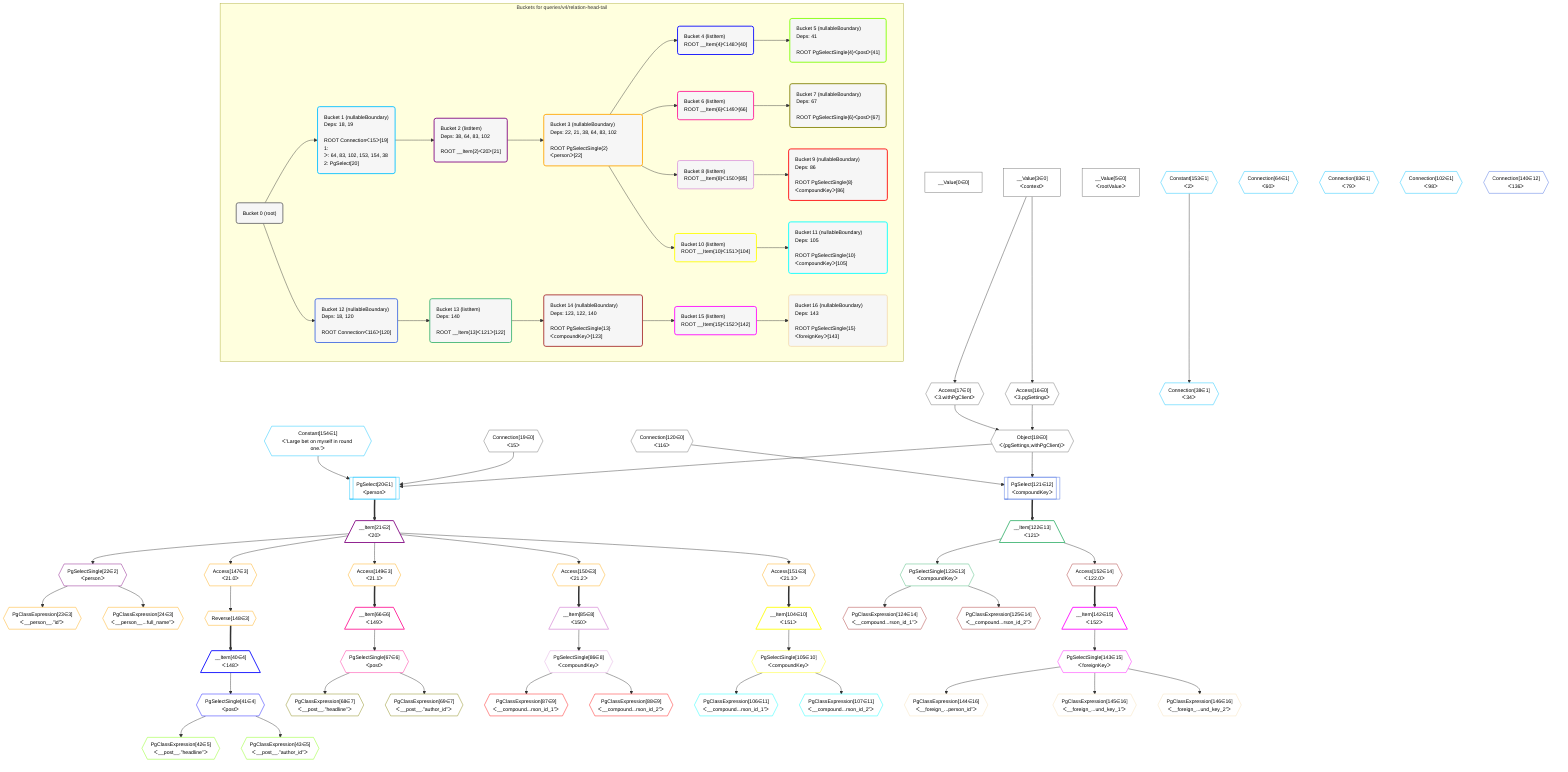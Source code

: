 %%{init: {'themeVariables': { 'fontSize': '12px'}}}%%
graph TD
    classDef path fill:#eee,stroke:#000,color:#000
    classDef plan fill:#fff,stroke-width:1px,color:#000
    classDef itemplan fill:#fff,stroke-width:2px,color:#000
    classDef unbatchedplan fill:#dff,stroke-width:1px,color:#000
    classDef sideeffectplan fill:#fcc,stroke-width:2px,color:#000
    classDef bucket fill:#f6f6f6,color:#000,stroke-width:2px,text-align:left


    %% define steps
    __Value0["__Value[0∈0]"]:::plan
    __Value3["__Value[3∈0]<br />ᐸcontextᐳ"]:::plan
    __Value5["__Value[5∈0]<br />ᐸrootValueᐳ"]:::plan
    Access16{{"Access[16∈0]<br />ᐸ3.pgSettingsᐳ"}}:::plan
    Access17{{"Access[17∈0]<br />ᐸ3.withPgClientᐳ"}}:::plan
    Object18{{"Object[18∈0]<br />ᐸ{pgSettings,withPgClient}ᐳ"}}:::plan
    Connection19{{"Connection[19∈0]<br />ᐸ15ᐳ"}}:::plan
    Constant154{{"Constant[154∈1]<br />ᐸ'Large bet on myself in round one.'ᐳ"}}:::plan
    PgSelect20[["PgSelect[20∈1]<br />ᐸpersonᐳ"]]:::plan
    __Item21[/"__Item[21∈2]<br />ᐸ20ᐳ"\]:::itemplan
    PgSelectSingle22{{"PgSelectSingle[22∈2]<br />ᐸpersonᐳ"}}:::plan
    PgClassExpression23{{"PgClassExpression[23∈3]<br />ᐸ__person__.”id”ᐳ"}}:::plan
    PgClassExpression24{{"PgClassExpression[24∈3]<br />ᐸ__person__...full_name”ᐳ"}}:::plan
    Constant153{{"Constant[153∈1]<br />ᐸ2ᐳ"}}:::plan
    Connection38{{"Connection[38∈1]<br />ᐸ34ᐳ"}}:::plan
    Access147{{"Access[147∈3]<br />ᐸ21.0ᐳ"}}:::plan
    Reverse148{{"Reverse[148∈3]"}}:::plan
    __Item40[/"__Item[40∈4]<br />ᐸ148ᐳ"\]:::itemplan
    PgSelectSingle41{{"PgSelectSingle[41∈4]<br />ᐸpostᐳ"}}:::plan
    PgClassExpression42{{"PgClassExpression[42∈5]<br />ᐸ__post__.”headline”ᐳ"}}:::plan
    PgClassExpression43{{"PgClassExpression[43∈5]<br />ᐸ__post__.”author_id”ᐳ"}}:::plan
    Connection64{{"Connection[64∈1]<br />ᐸ60ᐳ"}}:::plan
    Access149{{"Access[149∈3]<br />ᐸ21.1ᐳ"}}:::plan
    __Item66[/"__Item[66∈6]<br />ᐸ149ᐳ"\]:::itemplan
    PgSelectSingle67{{"PgSelectSingle[67∈6]<br />ᐸpostᐳ"}}:::plan
    PgClassExpression68{{"PgClassExpression[68∈7]<br />ᐸ__post__.”headline”ᐳ"}}:::plan
    PgClassExpression69{{"PgClassExpression[69∈7]<br />ᐸ__post__.”author_id”ᐳ"}}:::plan
    Connection83{{"Connection[83∈1]<br />ᐸ79ᐳ"}}:::plan
    Access150{{"Access[150∈3]<br />ᐸ21.2ᐳ"}}:::plan
    __Item85[/"__Item[85∈8]<br />ᐸ150ᐳ"\]:::itemplan
    PgSelectSingle86{{"PgSelectSingle[86∈8]<br />ᐸcompoundKeyᐳ"}}:::plan
    PgClassExpression87{{"PgClassExpression[87∈9]<br />ᐸ__compound...rson_id_1”ᐳ"}}:::plan
    PgClassExpression88{{"PgClassExpression[88∈9]<br />ᐸ__compound...rson_id_2”ᐳ"}}:::plan
    Connection102{{"Connection[102∈1]<br />ᐸ98ᐳ"}}:::plan
    Access151{{"Access[151∈3]<br />ᐸ21.3ᐳ"}}:::plan
    __Item104[/"__Item[104∈10]<br />ᐸ151ᐳ"\]:::itemplan
    PgSelectSingle105{{"PgSelectSingle[105∈10]<br />ᐸcompoundKeyᐳ"}}:::plan
    PgClassExpression106{{"PgClassExpression[106∈11]<br />ᐸ__compound...rson_id_1”ᐳ"}}:::plan
    PgClassExpression107{{"PgClassExpression[107∈11]<br />ᐸ__compound...rson_id_2”ᐳ"}}:::plan
    Connection120{{"Connection[120∈0]<br />ᐸ116ᐳ"}}:::plan
    PgSelect121[["PgSelect[121∈12]<br />ᐸcompoundKeyᐳ"]]:::plan
    __Item122[/"__Item[122∈13]<br />ᐸ121ᐳ"\]:::itemplan
    PgSelectSingle123{{"PgSelectSingle[123∈13]<br />ᐸcompoundKeyᐳ"}}:::plan
    PgClassExpression124{{"PgClassExpression[124∈14]<br />ᐸ__compound...rson_id_1”ᐳ"}}:::plan
    PgClassExpression125{{"PgClassExpression[125∈14]<br />ᐸ__compound...rson_id_2”ᐳ"}}:::plan
    Connection140{{"Connection[140∈12]<br />ᐸ136ᐳ"}}:::plan
    Access152{{"Access[152∈14]<br />ᐸ122.0ᐳ"}}:::plan
    __Item142[/"__Item[142∈15]<br />ᐸ152ᐳ"\]:::itemplan
    PgSelectSingle143{{"PgSelectSingle[143∈15]<br />ᐸforeignKeyᐳ"}}:::plan
    PgClassExpression144{{"PgClassExpression[144∈16]<br />ᐸ__foreign_...person_id”ᐳ"}}:::plan
    PgClassExpression145{{"PgClassExpression[145∈16]<br />ᐸ__foreign_...und_key_1”ᐳ"}}:::plan
    PgClassExpression146{{"PgClassExpression[146∈16]<br />ᐸ__foreign_...und_key_2”ᐳ"}}:::plan

    %% plan dependencies
    __Value3 --> Access16
    __Value3 --> Access17
    Access16 & Access17 --> Object18
    Object18 & Connection19 & Constant154 --> PgSelect20
    PgSelect20 ==> __Item21
    __Item21 --> PgSelectSingle22
    PgSelectSingle22 --> PgClassExpression23
    PgSelectSingle22 --> PgClassExpression24
    Constant153 --> Connection38
    __Item21 --> Access147
    Access147 --> Reverse148
    Reverse148 ==> __Item40
    __Item40 --> PgSelectSingle41
    PgSelectSingle41 --> PgClassExpression42
    PgSelectSingle41 --> PgClassExpression43
    __Item21 --> Access149
    Access149 ==> __Item66
    __Item66 --> PgSelectSingle67
    PgSelectSingle67 --> PgClassExpression68
    PgSelectSingle67 --> PgClassExpression69
    __Item21 --> Access150
    Access150 ==> __Item85
    __Item85 --> PgSelectSingle86
    PgSelectSingle86 --> PgClassExpression87
    PgSelectSingle86 --> PgClassExpression88
    __Item21 --> Access151
    Access151 ==> __Item104
    __Item104 --> PgSelectSingle105
    PgSelectSingle105 --> PgClassExpression106
    PgSelectSingle105 --> PgClassExpression107
    Object18 & Connection120 --> PgSelect121
    PgSelect121 ==> __Item122
    __Item122 --> PgSelectSingle123
    PgSelectSingle123 --> PgClassExpression124
    PgSelectSingle123 --> PgClassExpression125
    __Item122 --> Access152
    Access152 ==> __Item142
    __Item142 --> PgSelectSingle143
    PgSelectSingle143 --> PgClassExpression144
    PgSelectSingle143 --> PgClassExpression145
    PgSelectSingle143 --> PgClassExpression146

    subgraph "Buckets for queries/v4/relation-head-tail"
    Bucket0("Bucket 0 (root)"):::bucket
    classDef bucket0 stroke:#696969
    class Bucket0,__Value0,__Value3,__Value5,Access16,Access17,Object18,Connection19,Connection120 bucket0
    Bucket1("Bucket 1 (nullableBoundary)<br />Deps: 18, 19<br /><br />ROOT Connectionᐸ15ᐳ[19]<br />1: <br />ᐳ: 64, 83, 102, 153, 154, 38<br />2: PgSelect[20]"):::bucket
    classDef bucket1 stroke:#00bfff
    class Bucket1,PgSelect20,Connection38,Connection64,Connection83,Connection102,Constant153,Constant154 bucket1
    Bucket2("Bucket 2 (listItem)<br />Deps: 38, 64, 83, 102<br /><br />ROOT __Item{2}ᐸ20ᐳ[21]"):::bucket
    classDef bucket2 stroke:#7f007f
    class Bucket2,__Item21,PgSelectSingle22 bucket2
    Bucket3("Bucket 3 (nullableBoundary)<br />Deps: 22, 21, 38, 64, 83, 102<br /><br />ROOT PgSelectSingle{2}ᐸpersonᐳ[22]"):::bucket
    classDef bucket3 stroke:#ffa500
    class Bucket3,PgClassExpression23,PgClassExpression24,Access147,Reverse148,Access149,Access150,Access151 bucket3
    Bucket4("Bucket 4 (listItem)<br />ROOT __Item{4}ᐸ148ᐳ[40]"):::bucket
    classDef bucket4 stroke:#0000ff
    class Bucket4,__Item40,PgSelectSingle41 bucket4
    Bucket5("Bucket 5 (nullableBoundary)<br />Deps: 41<br /><br />ROOT PgSelectSingle{4}ᐸpostᐳ[41]"):::bucket
    classDef bucket5 stroke:#7fff00
    class Bucket5,PgClassExpression42,PgClassExpression43 bucket5
    Bucket6("Bucket 6 (listItem)<br />ROOT __Item{6}ᐸ149ᐳ[66]"):::bucket
    classDef bucket6 stroke:#ff1493
    class Bucket6,__Item66,PgSelectSingle67 bucket6
    Bucket7("Bucket 7 (nullableBoundary)<br />Deps: 67<br /><br />ROOT PgSelectSingle{6}ᐸpostᐳ[67]"):::bucket
    classDef bucket7 stroke:#808000
    class Bucket7,PgClassExpression68,PgClassExpression69 bucket7
    Bucket8("Bucket 8 (listItem)<br />ROOT __Item{8}ᐸ150ᐳ[85]"):::bucket
    classDef bucket8 stroke:#dda0dd
    class Bucket8,__Item85,PgSelectSingle86 bucket8
    Bucket9("Bucket 9 (nullableBoundary)<br />Deps: 86<br /><br />ROOT PgSelectSingle{8}ᐸcompoundKeyᐳ[86]"):::bucket
    classDef bucket9 stroke:#ff0000
    class Bucket9,PgClassExpression87,PgClassExpression88 bucket9
    Bucket10("Bucket 10 (listItem)<br />ROOT __Item{10}ᐸ151ᐳ[104]"):::bucket
    classDef bucket10 stroke:#ffff00
    class Bucket10,__Item104,PgSelectSingle105 bucket10
    Bucket11("Bucket 11 (nullableBoundary)<br />Deps: 105<br /><br />ROOT PgSelectSingle{10}ᐸcompoundKeyᐳ[105]"):::bucket
    classDef bucket11 stroke:#00ffff
    class Bucket11,PgClassExpression106,PgClassExpression107 bucket11
    Bucket12("Bucket 12 (nullableBoundary)<br />Deps: 18, 120<br /><br />ROOT Connectionᐸ116ᐳ[120]"):::bucket
    classDef bucket12 stroke:#4169e1
    class Bucket12,PgSelect121,Connection140 bucket12
    Bucket13("Bucket 13 (listItem)<br />Deps: 140<br /><br />ROOT __Item{13}ᐸ121ᐳ[122]"):::bucket
    classDef bucket13 stroke:#3cb371
    class Bucket13,__Item122,PgSelectSingle123 bucket13
    Bucket14("Bucket 14 (nullableBoundary)<br />Deps: 123, 122, 140<br /><br />ROOT PgSelectSingle{13}ᐸcompoundKeyᐳ[123]"):::bucket
    classDef bucket14 stroke:#a52a2a
    class Bucket14,PgClassExpression124,PgClassExpression125,Access152 bucket14
    Bucket15("Bucket 15 (listItem)<br />ROOT __Item{15}ᐸ152ᐳ[142]"):::bucket
    classDef bucket15 stroke:#ff00ff
    class Bucket15,__Item142,PgSelectSingle143 bucket15
    Bucket16("Bucket 16 (nullableBoundary)<br />Deps: 143<br /><br />ROOT PgSelectSingle{15}ᐸforeignKeyᐳ[143]"):::bucket
    classDef bucket16 stroke:#f5deb3
    class Bucket16,PgClassExpression144,PgClassExpression145,PgClassExpression146 bucket16
    Bucket0 --> Bucket1 & Bucket12
    Bucket1 --> Bucket2
    Bucket2 --> Bucket3
    Bucket3 --> Bucket4 & Bucket6 & Bucket8 & Bucket10
    Bucket4 --> Bucket5
    Bucket6 --> Bucket7
    Bucket8 --> Bucket9
    Bucket10 --> Bucket11
    Bucket12 --> Bucket13
    Bucket13 --> Bucket14
    Bucket14 --> Bucket15
    Bucket15 --> Bucket16
    end